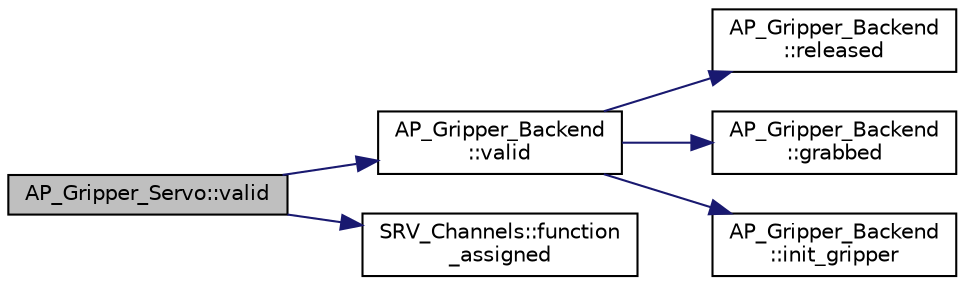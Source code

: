 digraph "AP_Gripper_Servo::valid"
{
 // INTERACTIVE_SVG=YES
  edge [fontname="Helvetica",fontsize="10",labelfontname="Helvetica",labelfontsize="10"];
  node [fontname="Helvetica",fontsize="10",shape=record];
  rankdir="LR";
  Node1 [label="AP_Gripper_Servo::valid",height=0.2,width=0.4,color="black", fillcolor="grey75", style="filled", fontcolor="black"];
  Node1 -> Node2 [color="midnightblue",fontsize="10",style="solid",fontname="Helvetica"];
  Node2 [label="AP_Gripper_Backend\l::valid",height=0.2,width=0.4,color="black", fillcolor="white", style="filled",URL="$classAP__Gripper__Backend.html#af316af70204e9bd8570f2e72248fed4a"];
  Node2 -> Node3 [color="midnightblue",fontsize="10",style="solid",fontname="Helvetica"];
  Node3 [label="AP_Gripper_Backend\l::released",height=0.2,width=0.4,color="black", fillcolor="white", style="filled",URL="$classAP__Gripper__Backend.html#a61244dfd3a84444f2ea2452bc33944a6"];
  Node2 -> Node4 [color="midnightblue",fontsize="10",style="solid",fontname="Helvetica"];
  Node4 [label="AP_Gripper_Backend\l::grabbed",height=0.2,width=0.4,color="black", fillcolor="white", style="filled",URL="$classAP__Gripper__Backend.html#ab5490bfd5220a9ba8ff134aecc4c7b94"];
  Node2 -> Node5 [color="midnightblue",fontsize="10",style="solid",fontname="Helvetica"];
  Node5 [label="AP_Gripper_Backend\l::init_gripper",height=0.2,width=0.4,color="black", fillcolor="white", style="filled",URL="$classAP__Gripper__Backend.html#a952bea8bf1a916c086cee465dc1929e8"];
  Node1 -> Node6 [color="midnightblue",fontsize="10",style="solid",fontname="Helvetica"];
  Node6 [label="SRV_Channels::function\l_assigned",height=0.2,width=0.4,color="black", fillcolor="white", style="filled",URL="$classSRV__Channels.html#a378e0022237c196e6107c9e79f340285"];
}
